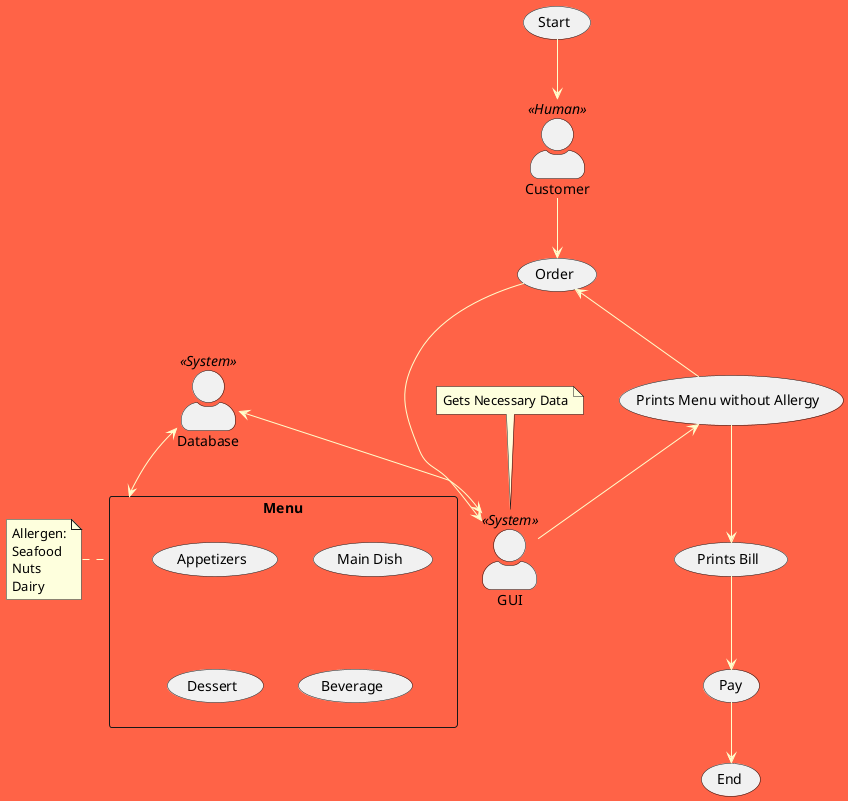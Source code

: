 @startuml

skinparam actorStyle awesome
skinparam packageStyle rectangle
skinparam backgroundColor tomato
skinparam object{
BackgroundColor white
BorderColor maroon
FontColor maroon
ArrowColor business
FontStyle bold
AttributeIconSize 0
}
hide empty members

skinparam actorStyle awesome

:Customer: <<Human>>
:GUI: <<System>>
:Database: <<System>>

usecase "Order"
usecase "Prints Menu without Allergy"
usecase "Pay"
usecase "Prints Bill"
usecase "End"

package Menu {
    usecase "Appetizers"
    usecase "Main Dish"
    usecase "Dessert"
    usecase "Beverage"
}

Order --> (GUI)

Pay --> End

(Start) --> Customer
Customer --> Order
Order <-- (Prints Menu without Allergy)

Database <--> (GUI)
Database <--> Menu

(Prints Menu without Allergy) <-- (GUI)

(Prints Menu without Allergy) --> (Prints Bill)
(Prints Bill) --> Pay

note top of (GUI): Gets Necessary Data

note left of Menu: Allergen:\nSeafood\nNuts\nDairy

@enduml
